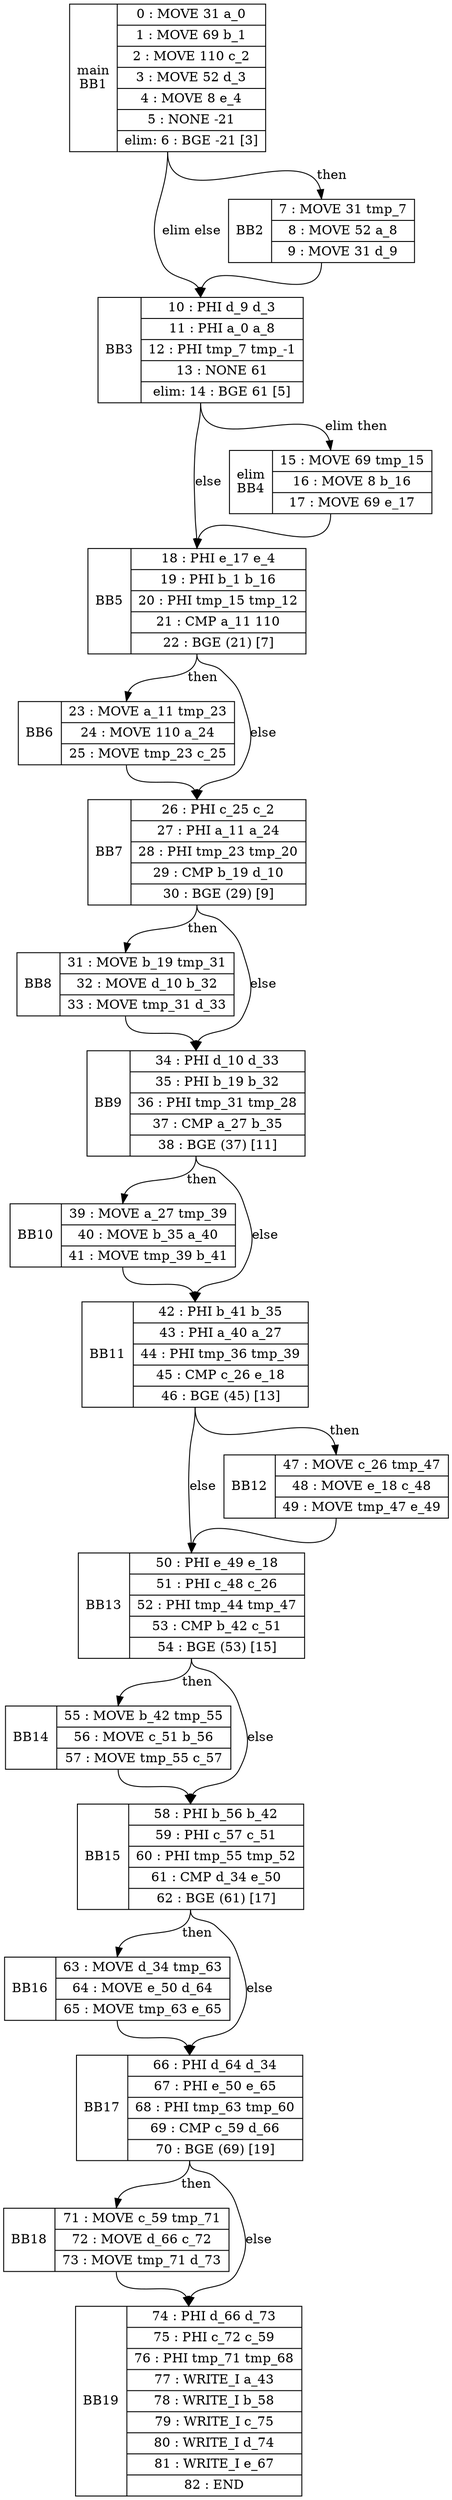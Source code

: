 digraph G { 
BB5[shape=record, label="<b>BB5|{18 : PHI e_17 e_4 |19 : PHI b_1 b_16 |20 : PHI tmp_15 tmp_12 |21 : CMP a_11 110 |22 : BGE (21) [7] }"];
BB5:s -> BB6:n [label="then"];
BB5:s -> BB7:n [label="else"];
BB3[shape=record, label="<b>BB3|{10 : PHI d_9 d_3 |11 : PHI a_0 a_8 |12 : PHI tmp_7 tmp_-1 |13 : NONE 61 |elim: 14 : BGE 61 [5] }"];
BB3:s -> BB4:n [label="elim then"];
BB3:s -> BB5:n [label="else"];
BB10[shape=record, label="<b>BB10|{39 : MOVE a_27 tmp_39 |40 : MOVE b_35 a_40 |41 : MOVE tmp_39 b_41 }"];
BB10:s -> BB11:n [label=""];
BB18[shape=record, label="<b>BB18|{71 : MOVE c_59 tmp_71 |72 : MOVE d_66 c_72 |73 : MOVE tmp_71 d_73 }"];
BB18:s -> BB19:n [label=""];
BB13[shape=record, label="<b>BB13|{50 : PHI e_49 e_18 |51 : PHI c_48 c_26 |52 : PHI tmp_44 tmp_47 |53 : CMP b_42 c_51 |54 : BGE (53) [15] }"];
BB13:s -> BB14:n [label="then"];
BB13:s -> BB15:n [label="else"];
BB14[shape=record, label="<b>BB14|{55 : MOVE b_42 tmp_55 |56 : MOVE c_51 b_56 |57 : MOVE tmp_55 c_57 }"];
BB14:s -> BB15:n [label=""];
BB11[shape=record, label="<b>BB11|{42 : PHI b_41 b_35 |43 : PHI a_40 a_27 |44 : PHI tmp_36 tmp_39 |45 : CMP c_26 e_18 |46 : BGE (45) [13] }"];
BB11:s -> BB12:n [label="then"];
BB11:s -> BB13:n [label="else"];
BB4[shape=record, label="<b> elim\nBB4|{15 : MOVE 69 tmp_15 |16 : MOVE 8 b_16 |17 : MOVE 69 e_17 }"];
BB4:s -> BB5:n [label=""];
BB8[shape=record, label="<b>BB8|{31 : MOVE b_19 tmp_31 |32 : MOVE d_10 b_32 |33 : MOVE tmp_31 d_33 }"];
BB8:s -> BB9:n [label=""];
BB19[shape=record, label="<b>BB19|{74 : PHI d_66 d_73 |75 : PHI c_72 c_59 |76 : PHI tmp_71 tmp_68 |77 : WRITE_I a_43 |78 : WRITE_I b_58 |79 : WRITE_I c_75 |80 : WRITE_I d_74 |81 : WRITE_I e_67 |82 : END }"];
BB16[shape=record, label="<b>BB16|{63 : MOVE d_34 tmp_63 |64 : MOVE e_50 d_64 |65 : MOVE tmp_63 e_65 }"];
BB16:s -> BB17:n [label=""];
BB6[shape=record, label="<b>BB6|{23 : MOVE a_11 tmp_23 |24 : MOVE 110 a_24 |25 : MOVE tmp_23 c_25 }"];
BB6:s -> BB7:n [label=""];
BB7[shape=record, label="<b>BB7|{26 : PHI c_25 c_2 |27 : PHI a_11 a_24 |28 : PHI tmp_23 tmp_20 |29 : CMP b_19 d_10 |30 : BGE (29) [9] }"];
BB7:s -> BB8:n [label="then"];
BB7:s -> BB9:n [label="else"];
BB15[shape=record, label="<b>BB15|{58 : PHI b_56 b_42 |59 : PHI c_57 c_51 |60 : PHI tmp_55 tmp_52 |61 : CMP d_34 e_50 |62 : BGE (61) [17] }"];
BB15:s -> BB16:n [label="then"];
BB15:s -> BB17:n [label="else"];
BB9[shape=record, label="<b>BB9|{34 : PHI d_10 d_33 |35 : PHI b_19 b_32 |36 : PHI tmp_31 tmp_28 |37 : CMP a_27 b_35 |38 : BGE (37) [11] }"];
BB9:s -> BB10:n [label="then"];
BB9:s -> BB11:n [label="else"];
BB2[shape=record, label="<b>BB2|{7 : MOVE 31 tmp_7 |8 : MOVE 52 a_8 |9 : MOVE 31 d_9 }"];
BB2:s -> BB3:n [label=""];
BB1[shape=record, label="<b>main\nBB1|{0 : MOVE 31 a_0 |1 : MOVE 69 b_1 |2 : MOVE 110 c_2 |3 : MOVE 52 d_3 |4 : MOVE 8 e_4 |5 : NONE -21 |elim: 6 : BGE -21 [3] }"];
BB1:s -> BB2:n [label="then"];
BB1:s -> BB3:n [label="elim else"];
BB12[shape=record, label="<b>BB12|{47 : MOVE c_26 tmp_47 |48 : MOVE e_18 c_48 |49 : MOVE tmp_47 e_49 }"];
BB12:s -> BB13:n [label=""];
BB17[shape=record, label="<b>BB17|{66 : PHI d_64 d_34 |67 : PHI e_50 e_65 |68 : PHI tmp_63 tmp_60 |69 : CMP c_59 d_66 |70 : BGE (69) [19] }"];
BB17:s -> BB18:n [label="then"];
BB17:s -> BB19:n [label="else"];
}